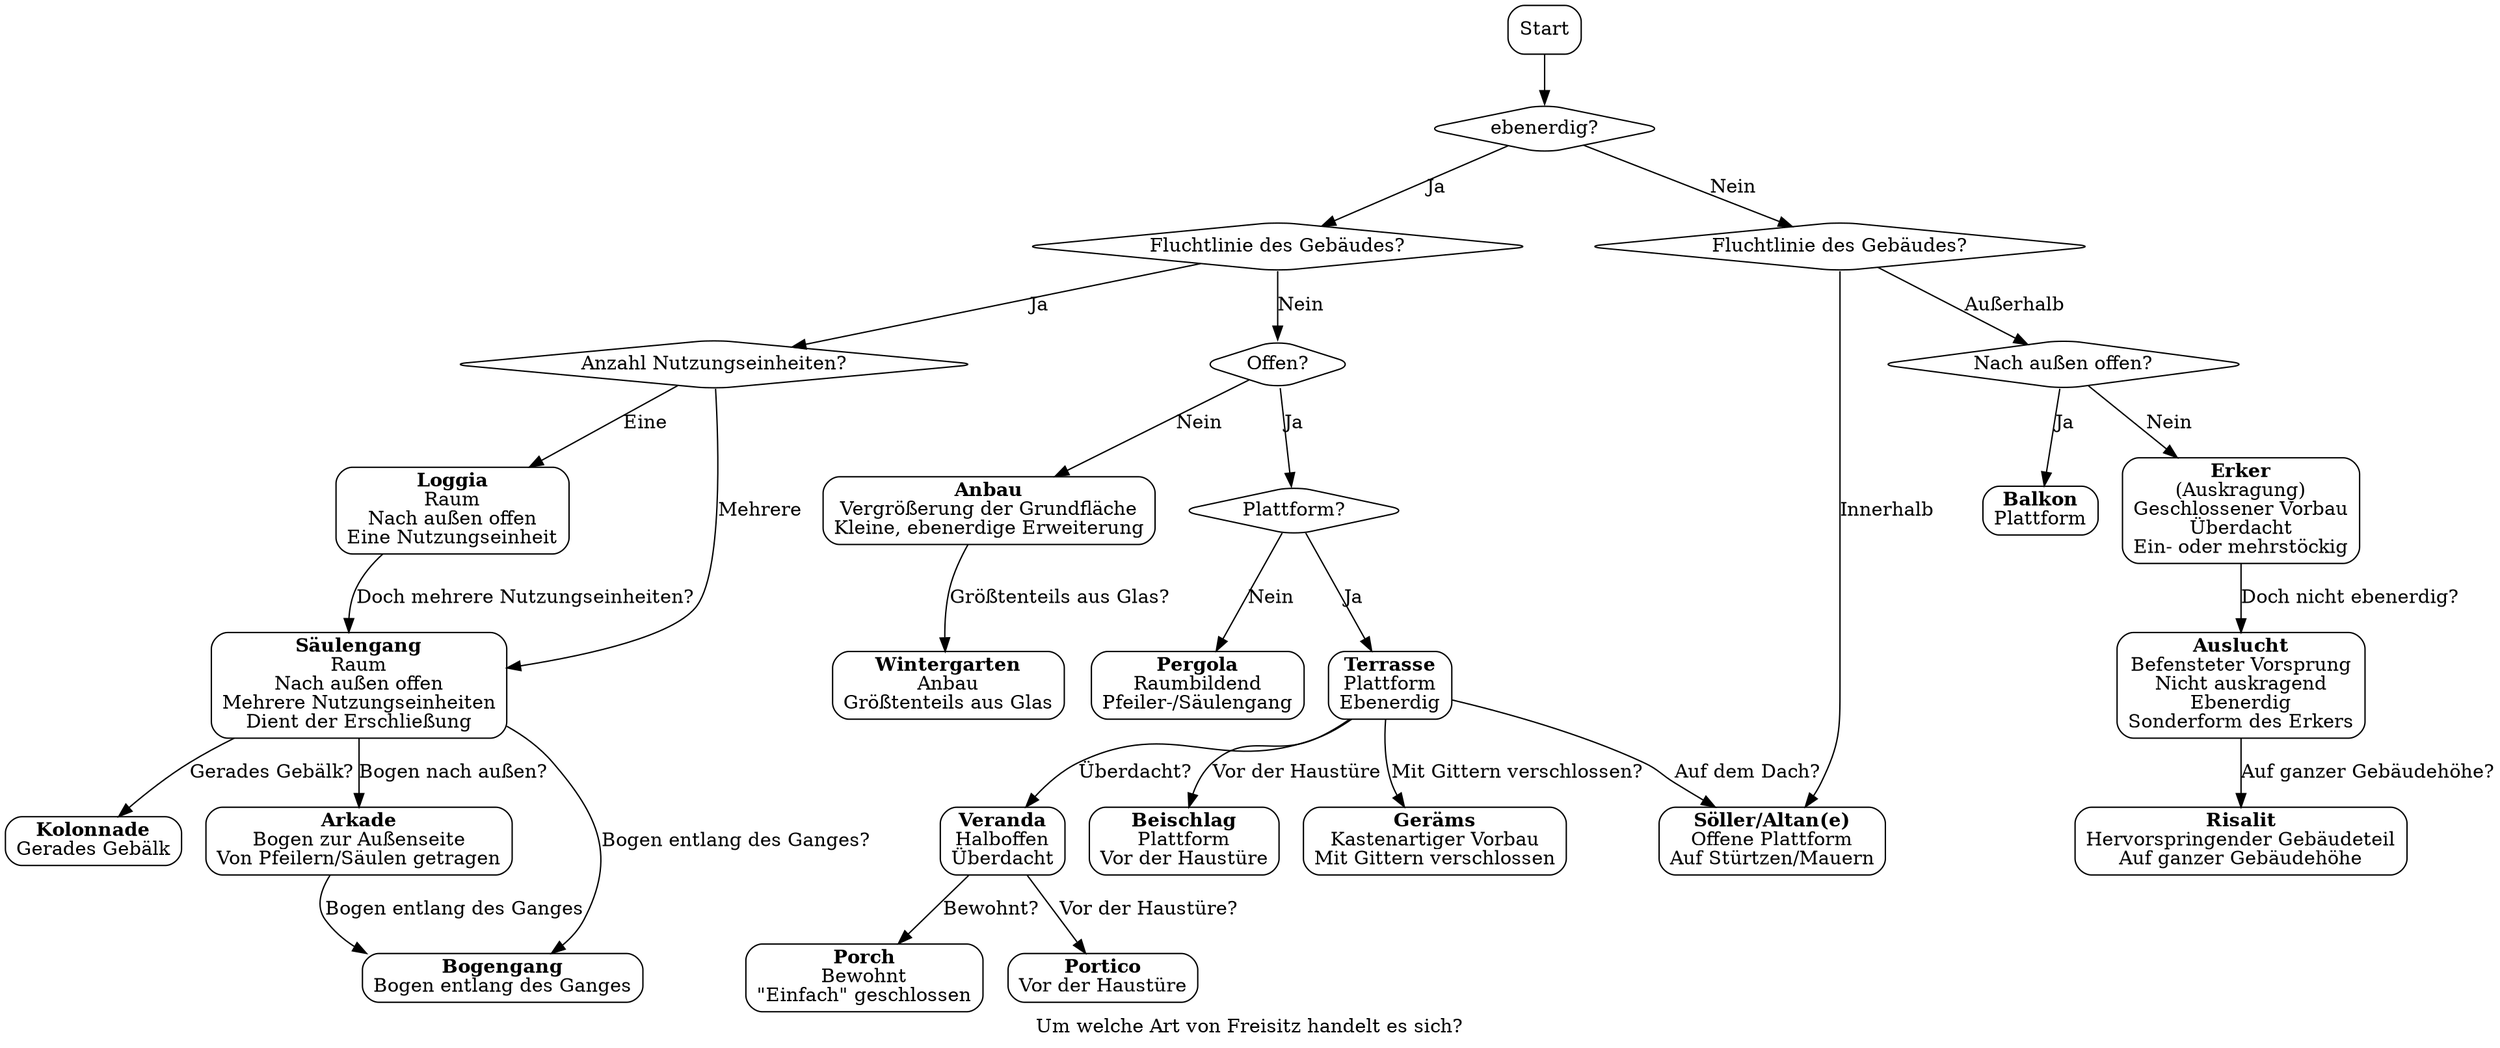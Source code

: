 #!dot
digraph {
    label="Um welche Art von Freisitz handelt es sich?";

    # Knoten
    node[shape="box", style="rounded"] Start;
    node[shape="diamond"] if_ebenerdig;
    node[shape="diamond"] if_ebenerdig_fluchtlinie;
    node[shape="diamond"] if_ebenerdig_innerhalb_fluchtlinie_nutzungseinheiten;
    node[shape="diamond"] if_ebenerdig_außerhalbhalb_fluchtlinie_offen;
    node[shape="diamond"] if_ebenerdig_außerhalbhalb_fluchtlinie_teilweise_offen_plattform;
    node[shape="diamond"] if_nicht_ebenerdig_fluchtlinie;
    node[shape="diamond"] if_nicht_ebenerdig_außerhalb_fluchtlinie_offen;
    node[shape="box", style="rounded", label=<<B>Söller/Altan(e)</B><br/>Offene Plattform<br/>Auf Stürtzen/Mauern> URL="https://de.wikipedia.org/wiki/S%C3%B6ller"] Söller;
    node[shape="box", style="rounded", label=<<B>Balkon</B><br/>Plattform> URL="https://de.wikipedia.org/wiki/Balkon"] Balkon;
    node[shape="box", style="rounded", label=<<B>Erker</B><br/>(Auskragung)<br/>Geschlossener Vorbau<br/>Überdacht<br/>Ein- oder mehrstöckig> URL="https://de.wikipedia.org/wiki/Erker"] Erker;
    node[shape="box", style="rounded", label=<<B>Auslucht</B><br/>Befensteter Vorsprung<br/>Nicht auskragend<br/>Ebenerdig<br/>Sonderform des Erkers> URL="https://de.wikipedia.org/wiki/Auslucht"] Auslucht;
    node[shape="box", style="rounded", label=<<B>Risalit</B><br/>Hervorspringender Gebäudeteil<br/>Auf ganzer Gebäudehöhe> URL="https://de.wikipedia.org/wiki/Risalit"] Risalit;
    node[shape="box", style="rounded", label=<<B>Terrasse</B><br/>Plattform<br/>Ebenerdig> URL="https://de.wikipedia.org/wiki/Terrasse_(Architektur)"] Terrasse;
    node[shape="box", style="rounded", label=<<B>Anbau</B><br/>Vergrößerung der Grundfläche<br/>Kleine, ebenerdige Erweiterung> URL="https://de.wikipedia.org/wiki/Anbau_(Geb%C3%A4ude)"] Anbau;
    node[shape="box", style="rounded", label=<<B>Pergola</B><br/>Raumbildend<br/>Pfeiler-/Säulengang> URL="https://de.wikipedia.org/wiki/Pergola"] Pergola;
    node[shape="box", style="rounded", label=<<B>Veranda</B><br/>Halboffen<br/>Überdacht> URL="https://de.wikipedia.org/wiki/Veranda"] Veranda;
    node[shape="box", style="rounded", label=<<B>Porch</B><br/>Bewohnt<br/>"Einfach" geschlossen>] Porch;
    node[shape="box", style="rounded", label=<<B>Portico</B><br/>Vor der Haustüre>] Portico;
    node[shape="box", style="rounded", label=<<B>Beischlag</B><br/>Plattform<br/>Vor der Haustüre> URL="https://de.wikipedia.org/wiki/Beischlag"] Beischlag;
    node[shape="box", style="rounded", label=<<B>Wintergarten</B><br/>Anbau<br/>Größtenteils aus Glas> URL="https://de.wikipedia.org/wiki/Wintergarten"] Wintergarten;
    node[shape="box", style="rounded", label=<<B>Geräms</B><br/>Kastenartiger Vorbau<br/>Mit Gittern verschlossen> URL="https://de.wikipedia.org/wiki/Ger%C3%A4ms"] Geräms;
    node[shape="box", style="rounded", label=<<B>Loggia</B><br/>Raum<br/>Nach außen offen<br/>Eine Nutzungseinheit> URL="https://de.wikipedia.org/wiki/Loggia"] Loggia;
    node[shape="box", style="rounded", label=<<B>Säulengang</B><br/>Raum<br/>Nach außen offen<br/>Mehrere Nutzungseinheiten<br/>Dient der Erschließung>] Säulengang;
    node[shape="box", style="rounded", label=<<B>Kolonnade</B><br/>Gerades Gebälk> URL="https://de.wikipedia.org/wiki/Kolonnade"] Kolonnade;
    node[shape="box", style="rounded", label=<<B>Arkade</B><br/>Bogen zur Außenseite<br/>Von Pfeilern/Säulen getragen> URL="https://de.wikipedia.org/wiki/Arkade"] Arkade;
    node[shape="box", style="rounded", label=<<B>Bogengang</B><br/>Bogen entlang des Ganges> URL="https://de.wikipedia.org/wiki/Bogengang_(Architektur)"] Bogengang;

    # Kanten
    Start -> if_ebenerdig;
    if_ebenerdig -> if_ebenerdig_fluchtlinie [label="Ja"];
    if_ebenerdig -> if_nicht_ebenerdig_fluchtlinie [label="Nein"];
    if_ebenerdig_fluchtlinie -> if_ebenerdig_innerhalb_fluchtlinie_nutzungseinheiten [label="Ja"];
    if_ebenerdig_fluchtlinie -> if_ebenerdig_außerhalbhalb_fluchtlinie_offen [label="Nein"];
    if_ebenerdig_außerhalbhalb_fluchtlinie_offen -> Anbau [label="Nein"];
    if_ebenerdig_außerhalbhalb_fluchtlinie_offen -> if_ebenerdig_außerhalbhalb_fluchtlinie_teilweise_offen_plattform [label="Ja"];
    if_ebenerdig_außerhalbhalb_fluchtlinie_teilweise_offen_plattform -> Pergola [label="Nein"]
    if_ebenerdig_außerhalbhalb_fluchtlinie_teilweise_offen_plattform -> Terrasse [label="Ja"]
    if_ebenerdig_innerhalb_fluchtlinie_nutzungseinheiten -> Loggia [label="Eine"];
    if_ebenerdig_innerhalb_fluchtlinie_nutzungseinheiten -> Säulengang [label="Mehrere"];
    if_nicht_ebenerdig_fluchtlinie -> Söller [label="Innerhalb"];
    if_nicht_ebenerdig_fluchtlinie -> if_nicht_ebenerdig_außerhalb_fluchtlinie_offen [label="Außerhalb"];
    if_nicht_ebenerdig_außerhalb_fluchtlinie_offen -> Balkon [label="Ja"];
    if_nicht_ebenerdig_außerhalb_fluchtlinie_offen -> Erker [label="Nein"];
    Erker -> Auslucht [label="Doch nicht ebenerdig?"];
    Terrasse -> Söller [label="Auf dem Dach?"];
    Terrasse -> Veranda [label="Überdacht?"];
    Veranda -> Porch [label="Bewohnt?"];
    Veranda -> Portico [label="Vor der Haustüre?"];
    Terrasse -> Beischlag [label="Vor der Haustüre"];
    Terrasse -> Geräms [label="Mit Gittern verschlossen?"];
    Anbau -> Wintergarten [label="Größtenteils aus Glas?"];
    Auslucht -> Risalit [label="Auf ganzer Gebäudehöhe?"];
    Säulengang -> Kolonnade [label="Gerades Gebälk?"];
    Säulengang -> Arkade [label="Bogen nach außen?"];
    Säulengang -> Bogengang[label="Bogen entlang des Ganges?"];
    Arkade -> Bogengang [label="Bogen entlang des Ganges"];
    Loggia -> Säulengang [label="Doch mehrere Nutzungseinheiten?"];

    # Texte
    if_ebenerdig [label="ebenerdig?"];
    if_ebenerdig_fluchtlinie [label="Fluchtlinie des Gebäudes?"];
    if_ebenerdig_innerhalb_fluchtlinie_nutzungseinheiten [label="Anzahl Nutzungseinheiten?"];
    if_ebenerdig_außerhalbhalb_fluchtlinie_offen [label="Offen?"];
    if_ebenerdig_außerhalbhalb_fluchtlinie_teilweise_offen_plattform [label="Plattform?"]
    if_nicht_ebenerdig_fluchtlinie [label="Fluchtlinie des Gebäudes?"];
    if_nicht_ebenerdig_außerhalb_fluchtlinie_offen [label="Nach außen offen?"];
}